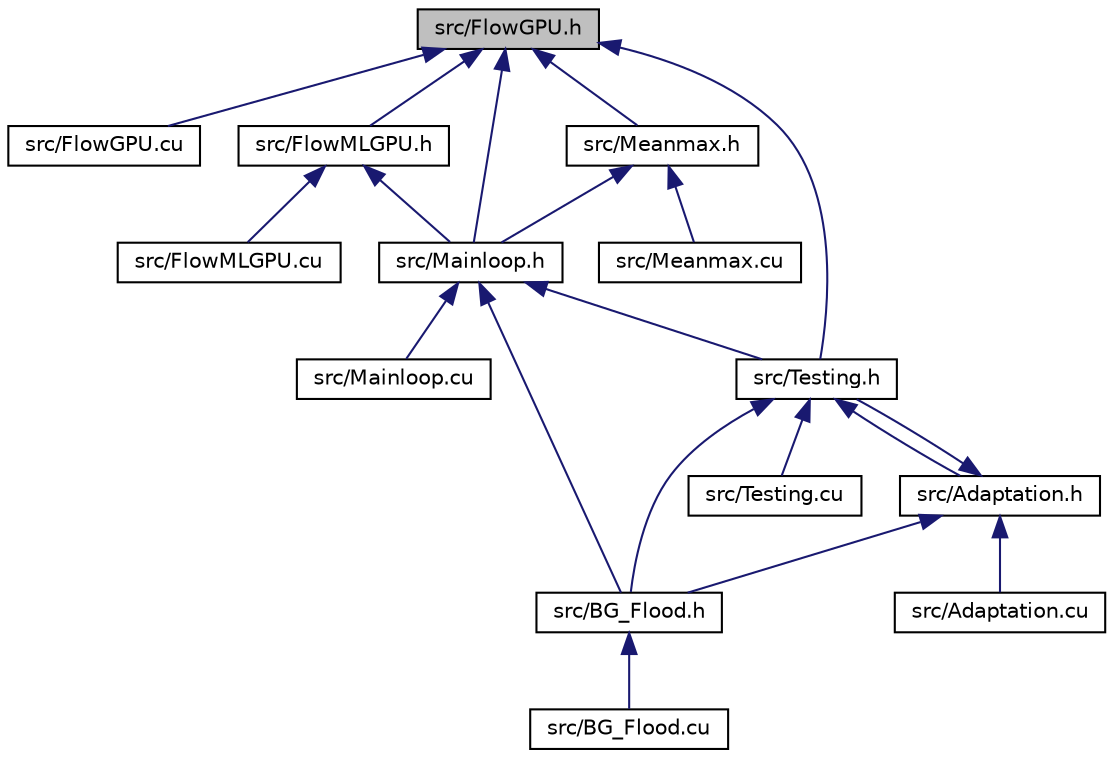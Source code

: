 digraph "src/FlowGPU.h"
{
 // LATEX_PDF_SIZE
  edge [fontname="Helvetica",fontsize="10",labelfontname="Helvetica",labelfontsize="10"];
  node [fontname="Helvetica",fontsize="10",shape=record];
  Node1 [label="src/FlowGPU.h",height=0.2,width=0.4,color="black", fillcolor="grey75", style="filled", fontcolor="black",tooltip=" "];
  Node1 -> Node2 [dir="back",color="midnightblue",fontsize="10",style="solid",fontname="Helvetica"];
  Node2 [label="src/FlowGPU.cu",height=0.2,width=0.4,color="black", fillcolor="white", style="filled",URL="$FlowGPU_8cu.html",tooltip=" "];
  Node1 -> Node3 [dir="back",color="midnightblue",fontsize="10",style="solid",fontname="Helvetica"];
  Node3 [label="src/FlowMLGPU.h",height=0.2,width=0.4,color="black", fillcolor="white", style="filled",URL="$FlowMLGPU_8h.html",tooltip=" "];
  Node3 -> Node4 [dir="back",color="midnightblue",fontsize="10",style="solid",fontname="Helvetica"];
  Node4 [label="src/FlowMLGPU.cu",height=0.2,width=0.4,color="black", fillcolor="white", style="filled",URL="$FlowMLGPU_8cu.html",tooltip=" "];
  Node3 -> Node5 [dir="back",color="midnightblue",fontsize="10",style="solid",fontname="Helvetica"];
  Node5 [label="src/Mainloop.h",height=0.2,width=0.4,color="black", fillcolor="white", style="filled",URL="$Mainloop_8h.html",tooltip=" "];
  Node5 -> Node6 [dir="back",color="midnightblue",fontsize="10",style="solid",fontname="Helvetica"];
  Node6 [label="src/BG_Flood.h",height=0.2,width=0.4,color="black", fillcolor="white", style="filled",URL="$BG__Flood_8h.html",tooltip=" "];
  Node6 -> Node7 [dir="back",color="midnightblue",fontsize="10",style="solid",fontname="Helvetica"];
  Node7 [label="src/BG_Flood.cu",height=0.2,width=0.4,color="black", fillcolor="white", style="filled",URL="$BG__Flood_8cu.html",tooltip=" "];
  Node5 -> Node8 [dir="back",color="midnightblue",fontsize="10",style="solid",fontname="Helvetica"];
  Node8 [label="src/Mainloop.cu",height=0.2,width=0.4,color="black", fillcolor="white", style="filled",URL="$Mainloop_8cu.html",tooltip=" "];
  Node5 -> Node9 [dir="back",color="midnightblue",fontsize="10",style="solid",fontname="Helvetica"];
  Node9 [label="src/Testing.h",height=0.2,width=0.4,color="black", fillcolor="white", style="filled",URL="$Testing_8h.html",tooltip=" "];
  Node9 -> Node10 [dir="back",color="midnightblue",fontsize="10",style="solid",fontname="Helvetica"];
  Node10 [label="src/Adaptation.h",height=0.2,width=0.4,color="black", fillcolor="white", style="filled",URL="$Adaptation_8h.html",tooltip=" "];
  Node10 -> Node11 [dir="back",color="midnightblue",fontsize="10",style="solid",fontname="Helvetica"];
  Node11 [label="src/Adaptation.cu",height=0.2,width=0.4,color="black", fillcolor="white", style="filled",URL="$Adaptation_8cu.html",tooltip=" "];
  Node10 -> Node6 [dir="back",color="midnightblue",fontsize="10",style="solid",fontname="Helvetica"];
  Node10 -> Node9 [dir="back",color="midnightblue",fontsize="10",style="solid",fontname="Helvetica"];
  Node9 -> Node6 [dir="back",color="midnightblue",fontsize="10",style="solid",fontname="Helvetica"];
  Node9 -> Node12 [dir="back",color="midnightblue",fontsize="10",style="solid",fontname="Helvetica"];
  Node12 [label="src/Testing.cu",height=0.2,width=0.4,color="black", fillcolor="white", style="filled",URL="$Testing_8cu.html",tooltip=" "];
  Node1 -> Node5 [dir="back",color="midnightblue",fontsize="10",style="solid",fontname="Helvetica"];
  Node1 -> Node13 [dir="back",color="midnightblue",fontsize="10",style="solid",fontname="Helvetica"];
  Node13 [label="src/Meanmax.h",height=0.2,width=0.4,color="black", fillcolor="white", style="filled",URL="$Meanmax_8h.html",tooltip=" "];
  Node13 -> Node5 [dir="back",color="midnightblue",fontsize="10",style="solid",fontname="Helvetica"];
  Node13 -> Node14 [dir="back",color="midnightblue",fontsize="10",style="solid",fontname="Helvetica"];
  Node14 [label="src/Meanmax.cu",height=0.2,width=0.4,color="black", fillcolor="white", style="filled",URL="$Meanmax_8cu.html",tooltip=" "];
  Node1 -> Node9 [dir="back",color="midnightblue",fontsize="10",style="solid",fontname="Helvetica"];
}
